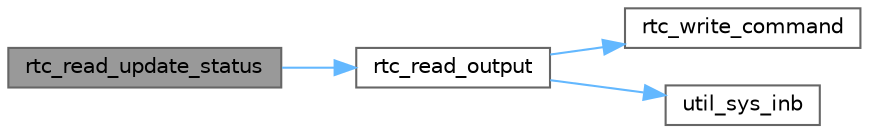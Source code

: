 digraph "rtc_read_update_status"
{
 // LATEX_PDF_SIZE
  bgcolor="transparent";
  edge [fontname=Helvetica,fontsize=10,labelfontname=Helvetica,labelfontsize=10];
  node [fontname=Helvetica,fontsize=10,shape=box,height=0.2,width=0.4];
  rankdir="LR";
  Node1 [id="Node000001",label="rtc_read_update_status",height=0.2,width=0.4,color="gray40", fillcolor="grey60", style="filled", fontcolor="black",tooltip="Reads the update status of the RTC."];
  Node1 -> Node2 [id="edge1_Node000001_Node000002",color="steelblue1",style="solid",tooltip=" "];
  Node2 [id="Node000002",label="rtc_read_output",height=0.2,width=0.4,color="grey40", fillcolor="white", style="filled",URL="$rtc_8c.html#a8a8c176caf1a14755a4813b5fe4849ad",tooltip="Subscribes and enables RTC interrupts."];
  Node2 -> Node3 [id="edge2_Node000002_Node000003",color="steelblue1",style="solid",tooltip=" "];
  Node3 [id="Node000003",label="rtc_write_command",height=0.2,width=0.4,color="grey40", fillcolor="white", style="filled",URL="$rtc_8c.html#a7ea330c66482cd8560b44c1bc502ba7f",tooltip="Writes a command to the RTC."];
  Node2 -> Node4 [id="edge3_Node000002_Node000004",color="steelblue1",style="solid",tooltip=" "];
  Node4 [id="Node000004",label="util_sys_inb",height=0.2,width=0.4,color="grey40", fillcolor="white", style="filled",URL="$utils_8c.html#a79a031a8611f5b2d6afa4158e92b0fb4",tooltip="Function that reads a byte from a given port."];
}
